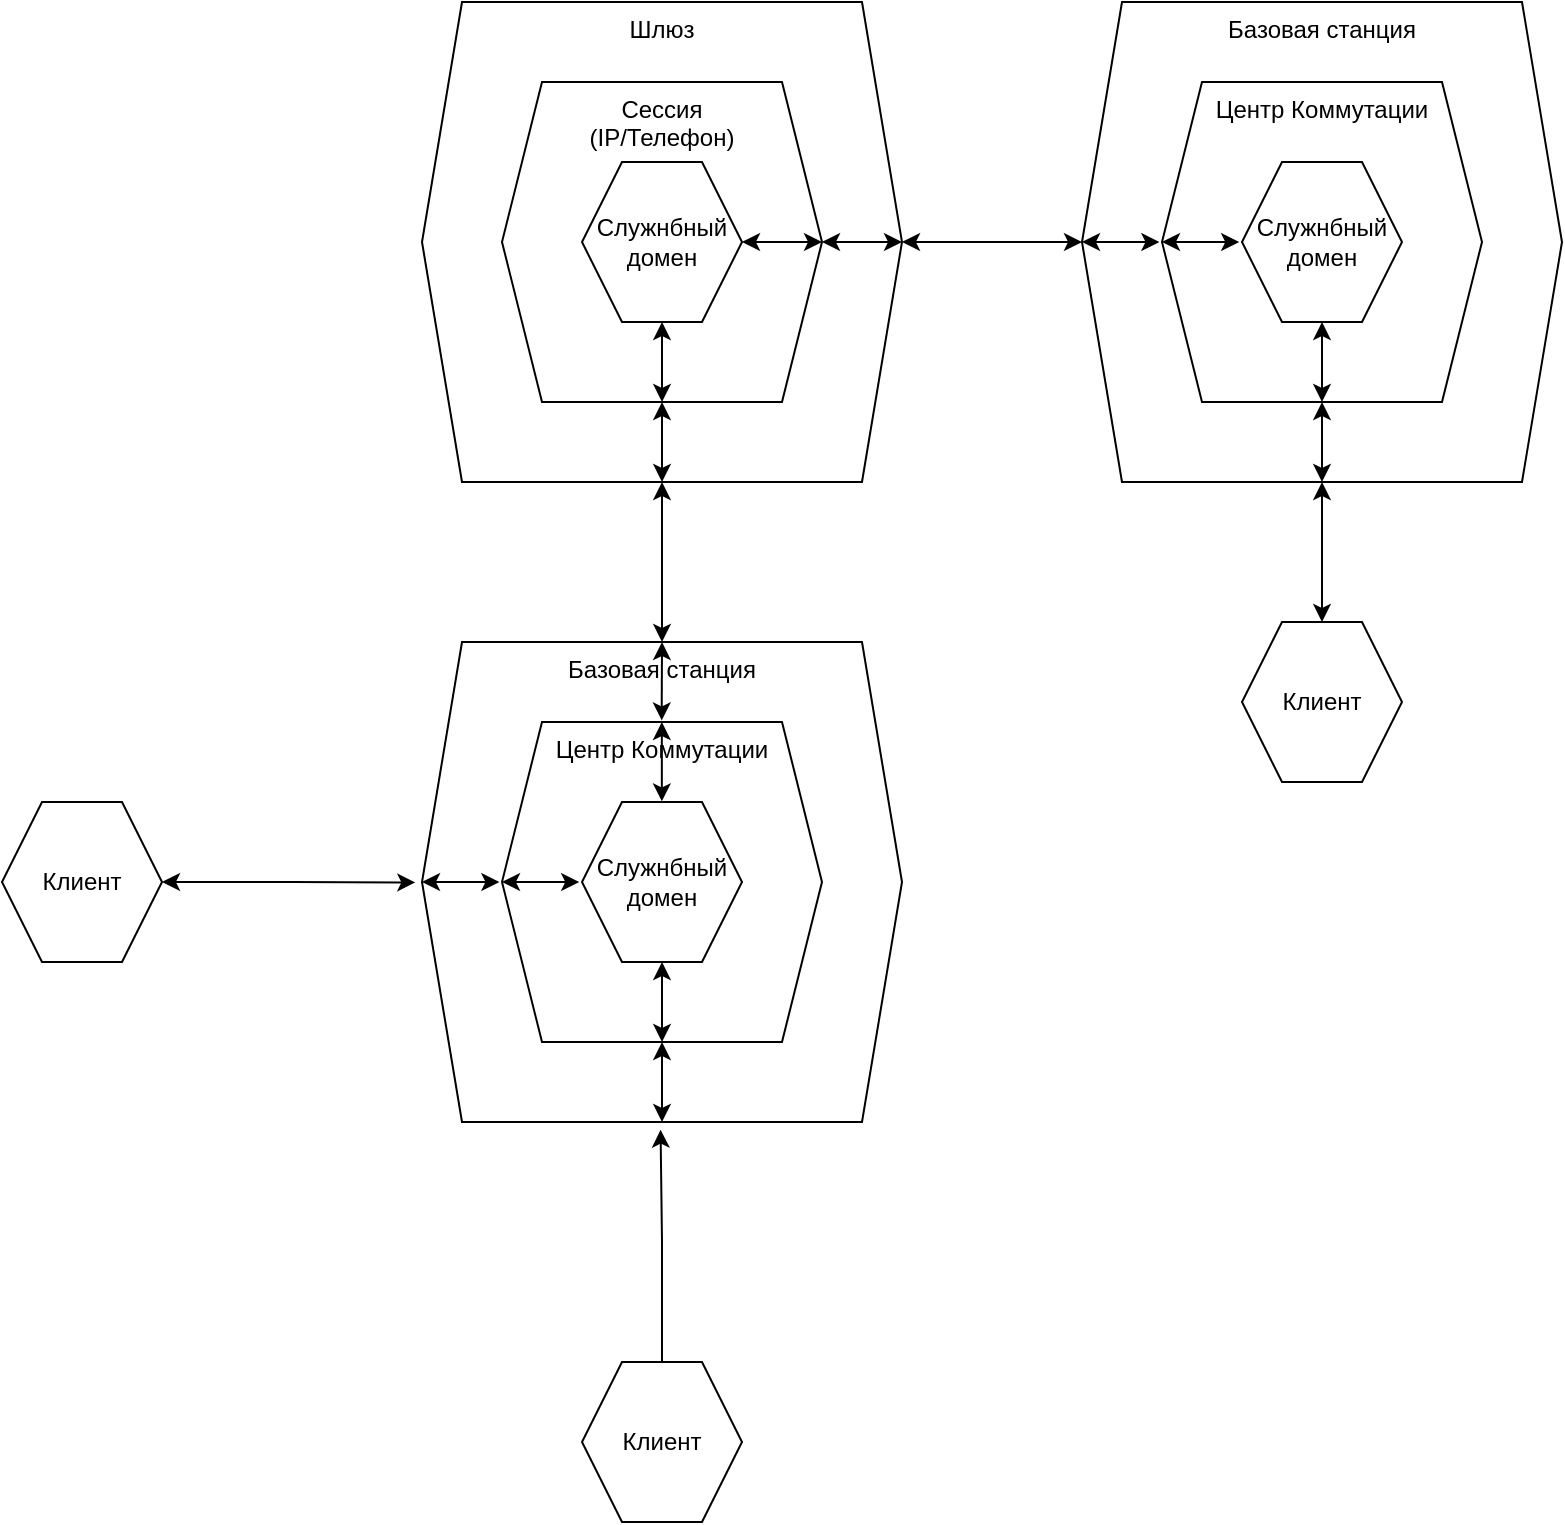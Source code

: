 <mxfile version="23.1.5" type="device">
  <diagram name="Страница — 1" id="H3_TXNHEyYoiBCfhFnKR">
    <mxGraphModel dx="523" dy="470" grid="1" gridSize="10" guides="1" tooltips="1" connect="1" arrows="1" fold="1" page="1" pageScale="1" pageWidth="827" pageHeight="1169" math="0" shadow="0">
      <root>
        <mxCell id="0" />
        <mxCell id="1" parent="0" />
        <mxCell id="e7qCcydTKn9Oqm_EpU-7-16" style="edgeStyle=orthogonalEdgeStyle;rounded=0;orthogonalLoop=1;jettySize=auto;html=1;exitX=0.5;exitY=1;exitDx=0;exitDy=0;entryX=0.5;entryY=1;entryDx=0;entryDy=0;startArrow=classic;startFill=1;" parent="1" source="e7qCcydTKn9Oqm_EpU-7-4" target="e7qCcydTKn9Oqm_EpU-7-3" edge="1">
          <mxGeometry relative="1" as="geometry" />
        </mxCell>
        <mxCell id="e7qCcydTKn9Oqm_EpU-7-20" style="edgeStyle=orthogonalEdgeStyle;rounded=0;orthogonalLoop=1;jettySize=auto;html=1;entryX=0.5;entryY=1;entryDx=0;entryDy=0;startArrow=classic;startFill=1;" parent="1" source="e7qCcydTKn9Oqm_EpU-7-4" target="e7qCcydTKn9Oqm_EpU-7-19" edge="1">
          <mxGeometry relative="1" as="geometry">
            <mxPoint x="330" y="350" as="targetPoint" />
          </mxGeometry>
        </mxCell>
        <mxCell id="e7qCcydTKn9Oqm_EpU-7-4" value="Базовая станция" style="shape=hexagon;perimeter=hexagonPerimeter2;whiteSpace=wrap;html=1;fixedSize=1;fillColor=none;verticalAlign=top;" parent="1" vertex="1">
          <mxGeometry x="210" y="390" width="240" height="240" as="geometry" />
        </mxCell>
        <mxCell id="e7qCcydTKn9Oqm_EpU-7-17" style="edgeStyle=orthogonalEdgeStyle;rounded=0;orthogonalLoop=1;jettySize=auto;html=1;exitX=0.5;exitY=1;exitDx=0;exitDy=0;entryX=0.5;entryY=1;entryDx=0;entryDy=0;startArrow=classic;startFill=1;" parent="1" source="e7qCcydTKn9Oqm_EpU-7-3" target="e7qCcydTKn9Oqm_EpU-7-2" edge="1">
          <mxGeometry relative="1" as="geometry" />
        </mxCell>
        <mxCell id="e7qCcydTKn9Oqm_EpU-7-3" value="Центр Коммутации" style="shape=hexagon;perimeter=hexagonPerimeter2;whiteSpace=wrap;html=1;fixedSize=1;fillColor=none;verticalAlign=top;" parent="1" vertex="1">
          <mxGeometry x="250" y="430" width="160" height="160" as="geometry" />
        </mxCell>
        <mxCell id="e7qCcydTKn9Oqm_EpU-7-2" value="Служнбный домен" style="shape=hexagon;perimeter=hexagonPerimeter2;whiteSpace=wrap;html=1;fixedSize=1;fillColor=none;" parent="1" vertex="1">
          <mxGeometry x="290" y="470" width="80" height="80" as="geometry" />
        </mxCell>
        <mxCell id="e7qCcydTKn9Oqm_EpU-7-7" value="Клиент" style="shape=hexagon;perimeter=hexagonPerimeter2;whiteSpace=wrap;html=1;fixedSize=1;fillColor=none;" parent="1" vertex="1">
          <mxGeometry y="470" width="80" height="80" as="geometry" />
        </mxCell>
        <mxCell id="e7qCcydTKn9Oqm_EpU-7-8" style="edgeStyle=orthogonalEdgeStyle;rounded=0;orthogonalLoop=1;jettySize=auto;html=1;entryX=-0.014;entryY=0.501;entryDx=0;entryDy=0;entryPerimeter=0;startArrow=classic;startFill=1;" parent="1" source="e7qCcydTKn9Oqm_EpU-7-7" target="e7qCcydTKn9Oqm_EpU-7-4" edge="1">
          <mxGeometry relative="1" as="geometry" />
        </mxCell>
        <mxCell id="e7qCcydTKn9Oqm_EpU-7-9" style="edgeStyle=orthogonalEdgeStyle;rounded=0;orthogonalLoop=1;jettySize=auto;html=1;exitX=0;exitY=0.5;exitDx=0;exitDy=0;entryX=-0.008;entryY=0.506;entryDx=0;entryDy=0;entryPerimeter=0;startArrow=classic;startFill=1;" parent="1" source="e7qCcydTKn9Oqm_EpU-7-4" target="e7qCcydTKn9Oqm_EpU-7-3" edge="1">
          <mxGeometry relative="1" as="geometry" />
        </mxCell>
        <mxCell id="e7qCcydTKn9Oqm_EpU-7-11" style="edgeStyle=orthogonalEdgeStyle;rounded=0;orthogonalLoop=1;jettySize=auto;html=1;exitX=0;exitY=0.5;exitDx=0;exitDy=0;entryX=-0.017;entryY=0.51;entryDx=0;entryDy=0;entryPerimeter=0;startArrow=classic;startFill=1;" parent="1" source="e7qCcydTKn9Oqm_EpU-7-3" target="e7qCcydTKn9Oqm_EpU-7-2" edge="1">
          <mxGeometry relative="1" as="geometry" />
        </mxCell>
        <mxCell id="e7qCcydTKn9Oqm_EpU-7-12" value="Клиент" style="shape=hexagon;perimeter=hexagonPerimeter2;whiteSpace=wrap;html=1;fixedSize=1;fillColor=none;" parent="1" vertex="1">
          <mxGeometry x="290" y="750" width="80" height="80" as="geometry" />
        </mxCell>
        <mxCell id="e7qCcydTKn9Oqm_EpU-7-13" style="edgeStyle=orthogonalEdgeStyle;rounded=0;orthogonalLoop=1;jettySize=auto;html=1;entryX=0.497;entryY=1.016;entryDx=0;entryDy=0;entryPerimeter=0;" parent="1" source="e7qCcydTKn9Oqm_EpU-7-12" target="e7qCcydTKn9Oqm_EpU-7-4" edge="1">
          <mxGeometry relative="1" as="geometry" />
        </mxCell>
        <mxCell id="e7qCcydTKn9Oqm_EpU-7-23" style="edgeStyle=orthogonalEdgeStyle;rounded=0;orthogonalLoop=1;jettySize=auto;html=1;exitX=0.5;exitY=1;exitDx=0;exitDy=0;entryX=0.5;entryY=1;entryDx=0;entryDy=0;startArrow=classic;startFill=1;" parent="1" source="e7qCcydTKn9Oqm_EpU-7-19" target="e7qCcydTKn9Oqm_EpU-7-21" edge="1">
          <mxGeometry relative="1" as="geometry" />
        </mxCell>
        <mxCell id="e7qCcydTKn9Oqm_EpU-7-39" style="edgeStyle=orthogonalEdgeStyle;rounded=0;orthogonalLoop=1;jettySize=auto;html=1;exitX=1;exitY=0.5;exitDx=0;exitDy=0;entryX=1;entryY=0.5;entryDx=0;entryDy=0;startArrow=classic;startFill=1;" parent="1" source="e7qCcydTKn9Oqm_EpU-7-19" target="e7qCcydTKn9Oqm_EpU-7-21" edge="1">
          <mxGeometry relative="1" as="geometry" />
        </mxCell>
        <mxCell id="e7qCcydTKn9Oqm_EpU-7-19" value="Шлюз" style="shape=hexagon;perimeter=hexagonPerimeter2;whiteSpace=wrap;html=1;fixedSize=1;fillColor=none;verticalAlign=top;" parent="1" vertex="1">
          <mxGeometry x="210" y="70" width="240" height="240" as="geometry" />
        </mxCell>
        <mxCell id="e7qCcydTKn9Oqm_EpU-7-24" style="edgeStyle=orthogonalEdgeStyle;rounded=0;orthogonalLoop=1;jettySize=auto;html=1;exitX=0.5;exitY=1;exitDx=0;exitDy=0;entryX=0.5;entryY=1;entryDx=0;entryDy=0;startArrow=classic;startFill=1;" parent="1" source="e7qCcydTKn9Oqm_EpU-7-21" target="e7qCcydTKn9Oqm_EpU-7-22" edge="1">
          <mxGeometry relative="1" as="geometry" />
        </mxCell>
        <mxCell id="e7qCcydTKn9Oqm_EpU-7-40" style="edgeStyle=orthogonalEdgeStyle;rounded=0;orthogonalLoop=1;jettySize=auto;html=1;exitX=1;exitY=0.5;exitDx=0;exitDy=0;entryX=1;entryY=0.5;entryDx=0;entryDy=0;startArrow=classic;startFill=1;" parent="1" source="e7qCcydTKn9Oqm_EpU-7-21" target="e7qCcydTKn9Oqm_EpU-7-22" edge="1">
          <mxGeometry relative="1" as="geometry" />
        </mxCell>
        <mxCell id="e7qCcydTKn9Oqm_EpU-7-21" value="Сессия&lt;br&gt;(IP/Телефон)" style="shape=hexagon;perimeter=hexagonPerimeter2;whiteSpace=wrap;html=1;fixedSize=1;fillColor=none;verticalAlign=top;" parent="1" vertex="1">
          <mxGeometry x="250" y="110" width="160" height="160" as="geometry" />
        </mxCell>
        <mxCell id="e7qCcydTKn9Oqm_EpU-7-22" value="Служнбный домен" style="shape=hexagon;perimeter=hexagonPerimeter2;whiteSpace=wrap;html=1;fixedSize=1;fillColor=none;" parent="1" vertex="1">
          <mxGeometry x="290" y="150" width="80" height="80" as="geometry" />
        </mxCell>
        <mxCell id="e7qCcydTKn9Oqm_EpU-7-25" style="edgeStyle=orthogonalEdgeStyle;rounded=0;orthogonalLoop=1;jettySize=auto;html=1;exitX=0.5;exitY=1;exitDx=0;exitDy=0;" parent="1" source="e7qCcydTKn9Oqm_EpU-7-22" target="e7qCcydTKn9Oqm_EpU-7-22" edge="1">
          <mxGeometry relative="1" as="geometry" />
        </mxCell>
        <mxCell id="e7qCcydTKn9Oqm_EpU-7-38" style="edgeStyle=orthogonalEdgeStyle;rounded=0;orthogonalLoop=1;jettySize=auto;html=1;entryX=1;entryY=0.5;entryDx=0;entryDy=0;startArrow=classic;startFill=1;" parent="1" source="e7qCcydTKn9Oqm_EpU-7-31" target="e7qCcydTKn9Oqm_EpU-7-19" edge="1">
          <mxGeometry relative="1" as="geometry" />
        </mxCell>
        <mxCell id="e7qCcydTKn9Oqm_EpU-7-43" style="edgeStyle=orthogonalEdgeStyle;rounded=0;orthogonalLoop=1;jettySize=auto;html=1;exitX=0.5;exitY=1;exitDx=0;exitDy=0;entryX=0.5;entryY=1;entryDx=0;entryDy=0;startArrow=classic;startFill=1;" parent="1" source="e7qCcydTKn9Oqm_EpU-7-31" target="e7qCcydTKn9Oqm_EpU-7-33" edge="1">
          <mxGeometry relative="1" as="geometry" />
        </mxCell>
        <mxCell id="e7qCcydTKn9Oqm_EpU-7-31" value="Базовая станция" style="shape=hexagon;perimeter=hexagonPerimeter2;whiteSpace=wrap;html=1;fixedSize=1;fillColor=none;verticalAlign=top;" parent="1" vertex="1">
          <mxGeometry x="540" y="70" width="240" height="240" as="geometry" />
        </mxCell>
        <mxCell id="e7qCcydTKn9Oqm_EpU-7-32" style="edgeStyle=orthogonalEdgeStyle;rounded=0;orthogonalLoop=1;jettySize=auto;html=1;exitX=0.5;exitY=1;exitDx=0;exitDy=0;entryX=0.5;entryY=1;entryDx=0;entryDy=0;startArrow=classic;startFill=1;" parent="1" source="e7qCcydTKn9Oqm_EpU-7-33" target="e7qCcydTKn9Oqm_EpU-7-34" edge="1">
          <mxGeometry relative="1" as="geometry" />
        </mxCell>
        <mxCell id="e7qCcydTKn9Oqm_EpU-7-33" value="Центр Коммутации" style="shape=hexagon;perimeter=hexagonPerimeter2;whiteSpace=wrap;html=1;fixedSize=1;fillColor=none;verticalAlign=top;" parent="1" vertex="1">
          <mxGeometry x="580" y="110" width="160" height="160" as="geometry" />
        </mxCell>
        <mxCell id="e7qCcydTKn9Oqm_EpU-7-34" value="Служнбный домен" style="shape=hexagon;perimeter=hexagonPerimeter2;whiteSpace=wrap;html=1;fixedSize=1;fillColor=none;" parent="1" vertex="1">
          <mxGeometry x="620" y="150" width="80" height="80" as="geometry" />
        </mxCell>
        <mxCell id="e7qCcydTKn9Oqm_EpU-7-35" style="edgeStyle=orthogonalEdgeStyle;rounded=0;orthogonalLoop=1;jettySize=auto;html=1;exitX=0;exitY=0.5;exitDx=0;exitDy=0;entryX=-0.008;entryY=0.506;entryDx=0;entryDy=0;entryPerimeter=0;startArrow=classic;startFill=1;" parent="1" source="e7qCcydTKn9Oqm_EpU-7-31" target="e7qCcydTKn9Oqm_EpU-7-33" edge="1">
          <mxGeometry relative="1" as="geometry" />
        </mxCell>
        <mxCell id="e7qCcydTKn9Oqm_EpU-7-36" style="edgeStyle=orthogonalEdgeStyle;rounded=0;orthogonalLoop=1;jettySize=auto;html=1;exitX=0;exitY=0.5;exitDx=0;exitDy=0;entryX=-0.017;entryY=0.51;entryDx=0;entryDy=0;entryPerimeter=0;startArrow=classic;startFill=1;" parent="1" source="e7qCcydTKn9Oqm_EpU-7-33" target="e7qCcydTKn9Oqm_EpU-7-34" edge="1">
          <mxGeometry relative="1" as="geometry" />
        </mxCell>
        <mxCell id="e7qCcydTKn9Oqm_EpU-7-42" style="edgeStyle=orthogonalEdgeStyle;rounded=0;orthogonalLoop=1;jettySize=auto;html=1;entryX=0.5;entryY=1;entryDx=0;entryDy=0;startArrow=classic;startFill=1;" parent="1" source="e7qCcydTKn9Oqm_EpU-7-41" target="e7qCcydTKn9Oqm_EpU-7-31" edge="1">
          <mxGeometry relative="1" as="geometry" />
        </mxCell>
        <mxCell id="e7qCcydTKn9Oqm_EpU-7-41" value="Клиент" style="shape=hexagon;perimeter=hexagonPerimeter2;whiteSpace=wrap;html=1;fixedSize=1;fillColor=none;" parent="1" vertex="1">
          <mxGeometry x="620" y="380" width="80" height="80" as="geometry" />
        </mxCell>
        <mxCell id="e7qCcydTKn9Oqm_EpU-7-49" style="edgeStyle=orthogonalEdgeStyle;rounded=0;orthogonalLoop=1;jettySize=auto;html=1;exitX=0.5;exitY=0;exitDx=0;exitDy=0;entryX=0.499;entryY=-0.005;entryDx=0;entryDy=0;entryPerimeter=0;startArrow=classic;startFill=1;" parent="1" source="e7qCcydTKn9Oqm_EpU-7-4" target="e7qCcydTKn9Oqm_EpU-7-3" edge="1">
          <mxGeometry relative="1" as="geometry">
            <mxPoint x="340" y="419.5" as="sourcePoint" />
            <mxPoint x="379" y="420.5" as="targetPoint" />
          </mxGeometry>
        </mxCell>
        <mxCell id="e7qCcydTKn9Oqm_EpU-7-50" style="edgeStyle=orthogonalEdgeStyle;rounded=0;orthogonalLoop=1;jettySize=auto;html=1;exitX=0.5;exitY=0;exitDx=0;exitDy=0;entryX=0.499;entryY=-0.004;entryDx=0;entryDy=0;entryPerimeter=0;startArrow=classic;startFill=1;" parent="1" target="e7qCcydTKn9Oqm_EpU-7-2" edge="1">
          <mxGeometry relative="1" as="geometry">
            <mxPoint x="329.92" y="430" as="sourcePoint" />
            <mxPoint x="329.92" y="468" as="targetPoint" />
          </mxGeometry>
        </mxCell>
      </root>
    </mxGraphModel>
  </diagram>
</mxfile>
